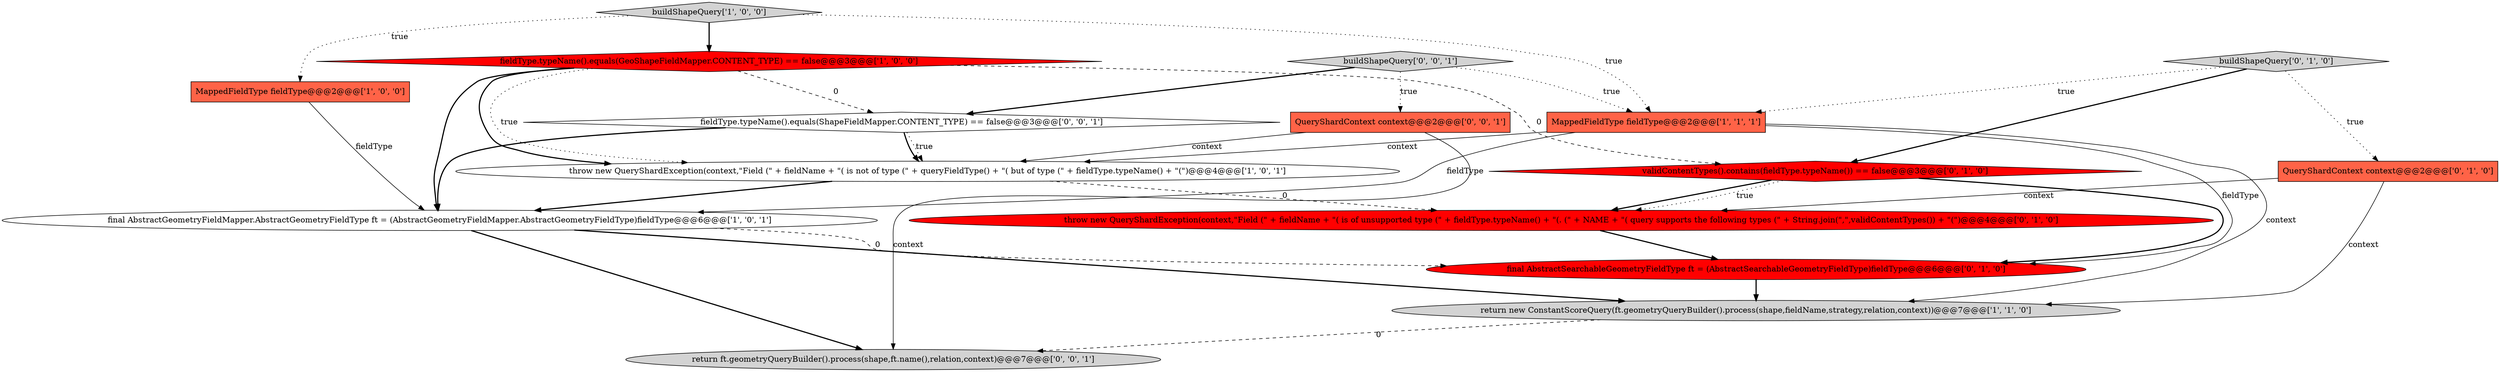 digraph {
4 [style = filled, label = "buildShapeQuery['1', '0', '0']", fillcolor = lightgray, shape = diamond image = "AAA0AAABBB1BBB"];
5 [style = filled, label = "throw new QueryShardException(context,\"Field (\" + fieldName + \"( is not of type (\" + queryFieldType() + \"( but of type (\" + fieldType.typeName() + \"(\")@@@4@@@['1', '0', '1']", fillcolor = white, shape = ellipse image = "AAA0AAABBB1BBB"];
8 [style = filled, label = "final AbstractSearchableGeometryFieldType ft = (AbstractSearchableGeometryFieldType)fieldType@@@6@@@['0', '1', '0']", fillcolor = red, shape = ellipse image = "AAA1AAABBB2BBB"];
15 [style = filled, label = "return ft.geometryQueryBuilder().process(shape,ft.name(),relation,context)@@@7@@@['0', '0', '1']", fillcolor = lightgray, shape = ellipse image = "AAA0AAABBB3BBB"];
9 [style = filled, label = "validContentTypes().contains(fieldType.typeName()) == false@@@3@@@['0', '1', '0']", fillcolor = red, shape = diamond image = "AAA1AAABBB2BBB"];
0 [style = filled, label = "fieldType.typeName().equals(GeoShapeFieldMapper.CONTENT_TYPE) == false@@@3@@@['1', '0', '0']", fillcolor = red, shape = diamond image = "AAA1AAABBB1BBB"];
13 [style = filled, label = "buildShapeQuery['0', '0', '1']", fillcolor = lightgray, shape = diamond image = "AAA0AAABBB3BBB"];
2 [style = filled, label = "return new ConstantScoreQuery(ft.geometryQueryBuilder().process(shape,fieldName,strategy,relation,context))@@@7@@@['1', '1', '0']", fillcolor = lightgray, shape = ellipse image = "AAA0AAABBB1BBB"];
10 [style = filled, label = "throw new QueryShardException(context,\"Field (\" + fieldName + \"( is of unsupported type (\" + fieldType.typeName() + \"(. (\" + NAME + \"( query supports the following types (\" + String.join(\",\",validContentTypes()) + \"(\")@@@4@@@['0', '1', '0']", fillcolor = red, shape = ellipse image = "AAA1AAABBB2BBB"];
1 [style = filled, label = "final AbstractGeometryFieldMapper.AbstractGeometryFieldType ft = (AbstractGeometryFieldMapper.AbstractGeometryFieldType)fieldType@@@6@@@['1', '0', '1']", fillcolor = white, shape = ellipse image = "AAA0AAABBB1BBB"];
7 [style = filled, label = "QueryShardContext context@@@2@@@['0', '1', '0']", fillcolor = tomato, shape = box image = "AAA0AAABBB2BBB"];
11 [style = filled, label = "buildShapeQuery['0', '1', '0']", fillcolor = lightgray, shape = diamond image = "AAA0AAABBB2BBB"];
12 [style = filled, label = "QueryShardContext context@@@2@@@['0', '0', '1']", fillcolor = tomato, shape = box image = "AAA0AAABBB3BBB"];
14 [style = filled, label = "fieldType.typeName().equals(ShapeFieldMapper.CONTENT_TYPE) == false@@@3@@@['0', '0', '1']", fillcolor = white, shape = diamond image = "AAA0AAABBB3BBB"];
3 [style = filled, label = "MappedFieldType fieldType@@@2@@@['1', '0', '0']", fillcolor = tomato, shape = box image = "AAA0AAABBB1BBB"];
6 [style = filled, label = "MappedFieldType fieldType@@@2@@@['1', '1', '1']", fillcolor = tomato, shape = box image = "AAA0AAABBB1BBB"];
4->6 [style = dotted, label="true"];
11->7 [style = dotted, label="true"];
13->6 [style = dotted, label="true"];
0->5 [style = dotted, label="true"];
13->12 [style = dotted, label="true"];
1->15 [style = bold, label=""];
3->1 [style = solid, label="fieldType"];
6->1 [style = solid, label="fieldType"];
9->10 [style = bold, label=""];
9->8 [style = bold, label=""];
11->9 [style = bold, label=""];
7->10 [style = solid, label="context"];
6->5 [style = solid, label="context"];
14->1 [style = bold, label=""];
4->0 [style = bold, label=""];
2->15 [style = dashed, label="0"];
0->14 [style = dashed, label="0"];
12->5 [style = solid, label="context"];
5->1 [style = bold, label=""];
6->8 [style = solid, label="fieldType"];
4->3 [style = dotted, label="true"];
6->2 [style = solid, label="context"];
14->5 [style = dotted, label="true"];
10->8 [style = bold, label=""];
7->2 [style = solid, label="context"];
8->2 [style = bold, label=""];
5->10 [style = dashed, label="0"];
11->6 [style = dotted, label="true"];
0->1 [style = bold, label=""];
1->8 [style = dashed, label="0"];
1->2 [style = bold, label=""];
0->9 [style = dashed, label="0"];
12->15 [style = solid, label="context"];
9->10 [style = dotted, label="true"];
13->14 [style = bold, label=""];
0->5 [style = bold, label=""];
14->5 [style = bold, label=""];
}
